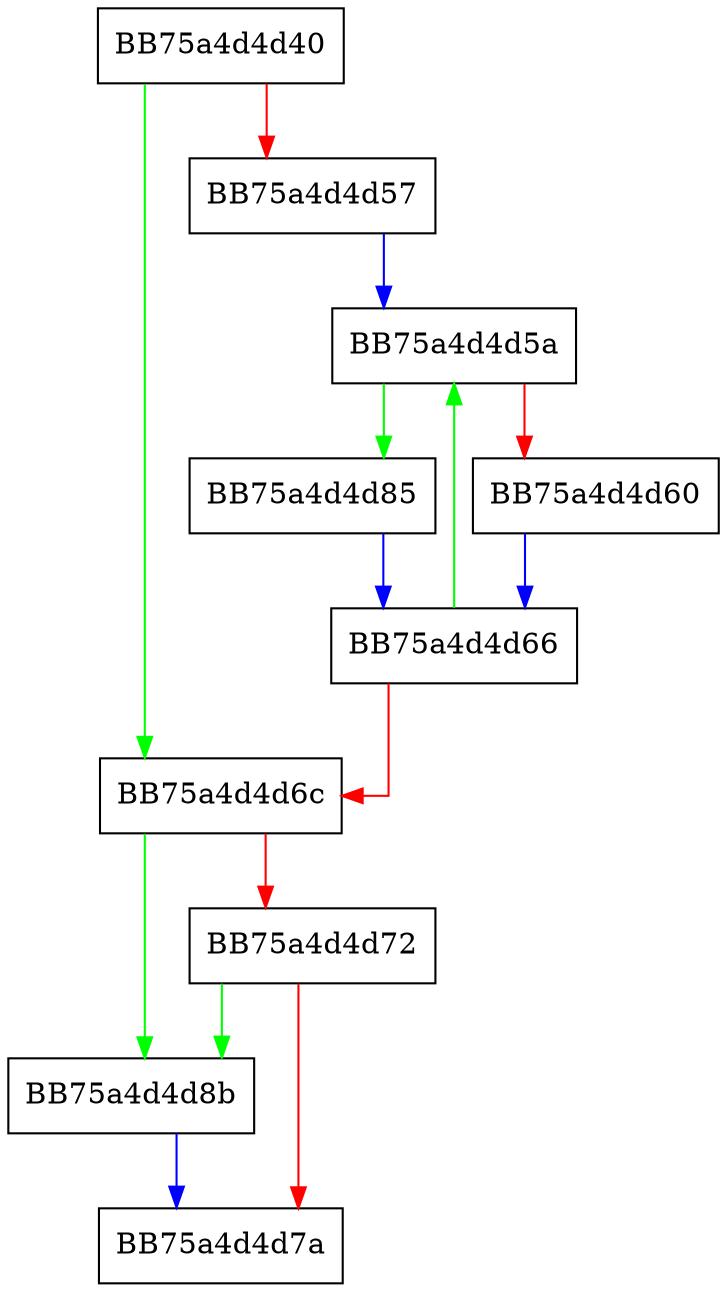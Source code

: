 digraph find {
  node [shape="box"];
  graph [splines=ortho];
  BB75a4d4d40 -> BB75a4d4d6c [color="green"];
  BB75a4d4d40 -> BB75a4d4d57 [color="red"];
  BB75a4d4d57 -> BB75a4d4d5a [color="blue"];
  BB75a4d4d5a -> BB75a4d4d85 [color="green"];
  BB75a4d4d5a -> BB75a4d4d60 [color="red"];
  BB75a4d4d60 -> BB75a4d4d66 [color="blue"];
  BB75a4d4d66 -> BB75a4d4d5a [color="green"];
  BB75a4d4d66 -> BB75a4d4d6c [color="red"];
  BB75a4d4d6c -> BB75a4d4d8b [color="green"];
  BB75a4d4d6c -> BB75a4d4d72 [color="red"];
  BB75a4d4d72 -> BB75a4d4d8b [color="green"];
  BB75a4d4d72 -> BB75a4d4d7a [color="red"];
  BB75a4d4d85 -> BB75a4d4d66 [color="blue"];
  BB75a4d4d8b -> BB75a4d4d7a [color="blue"];
}